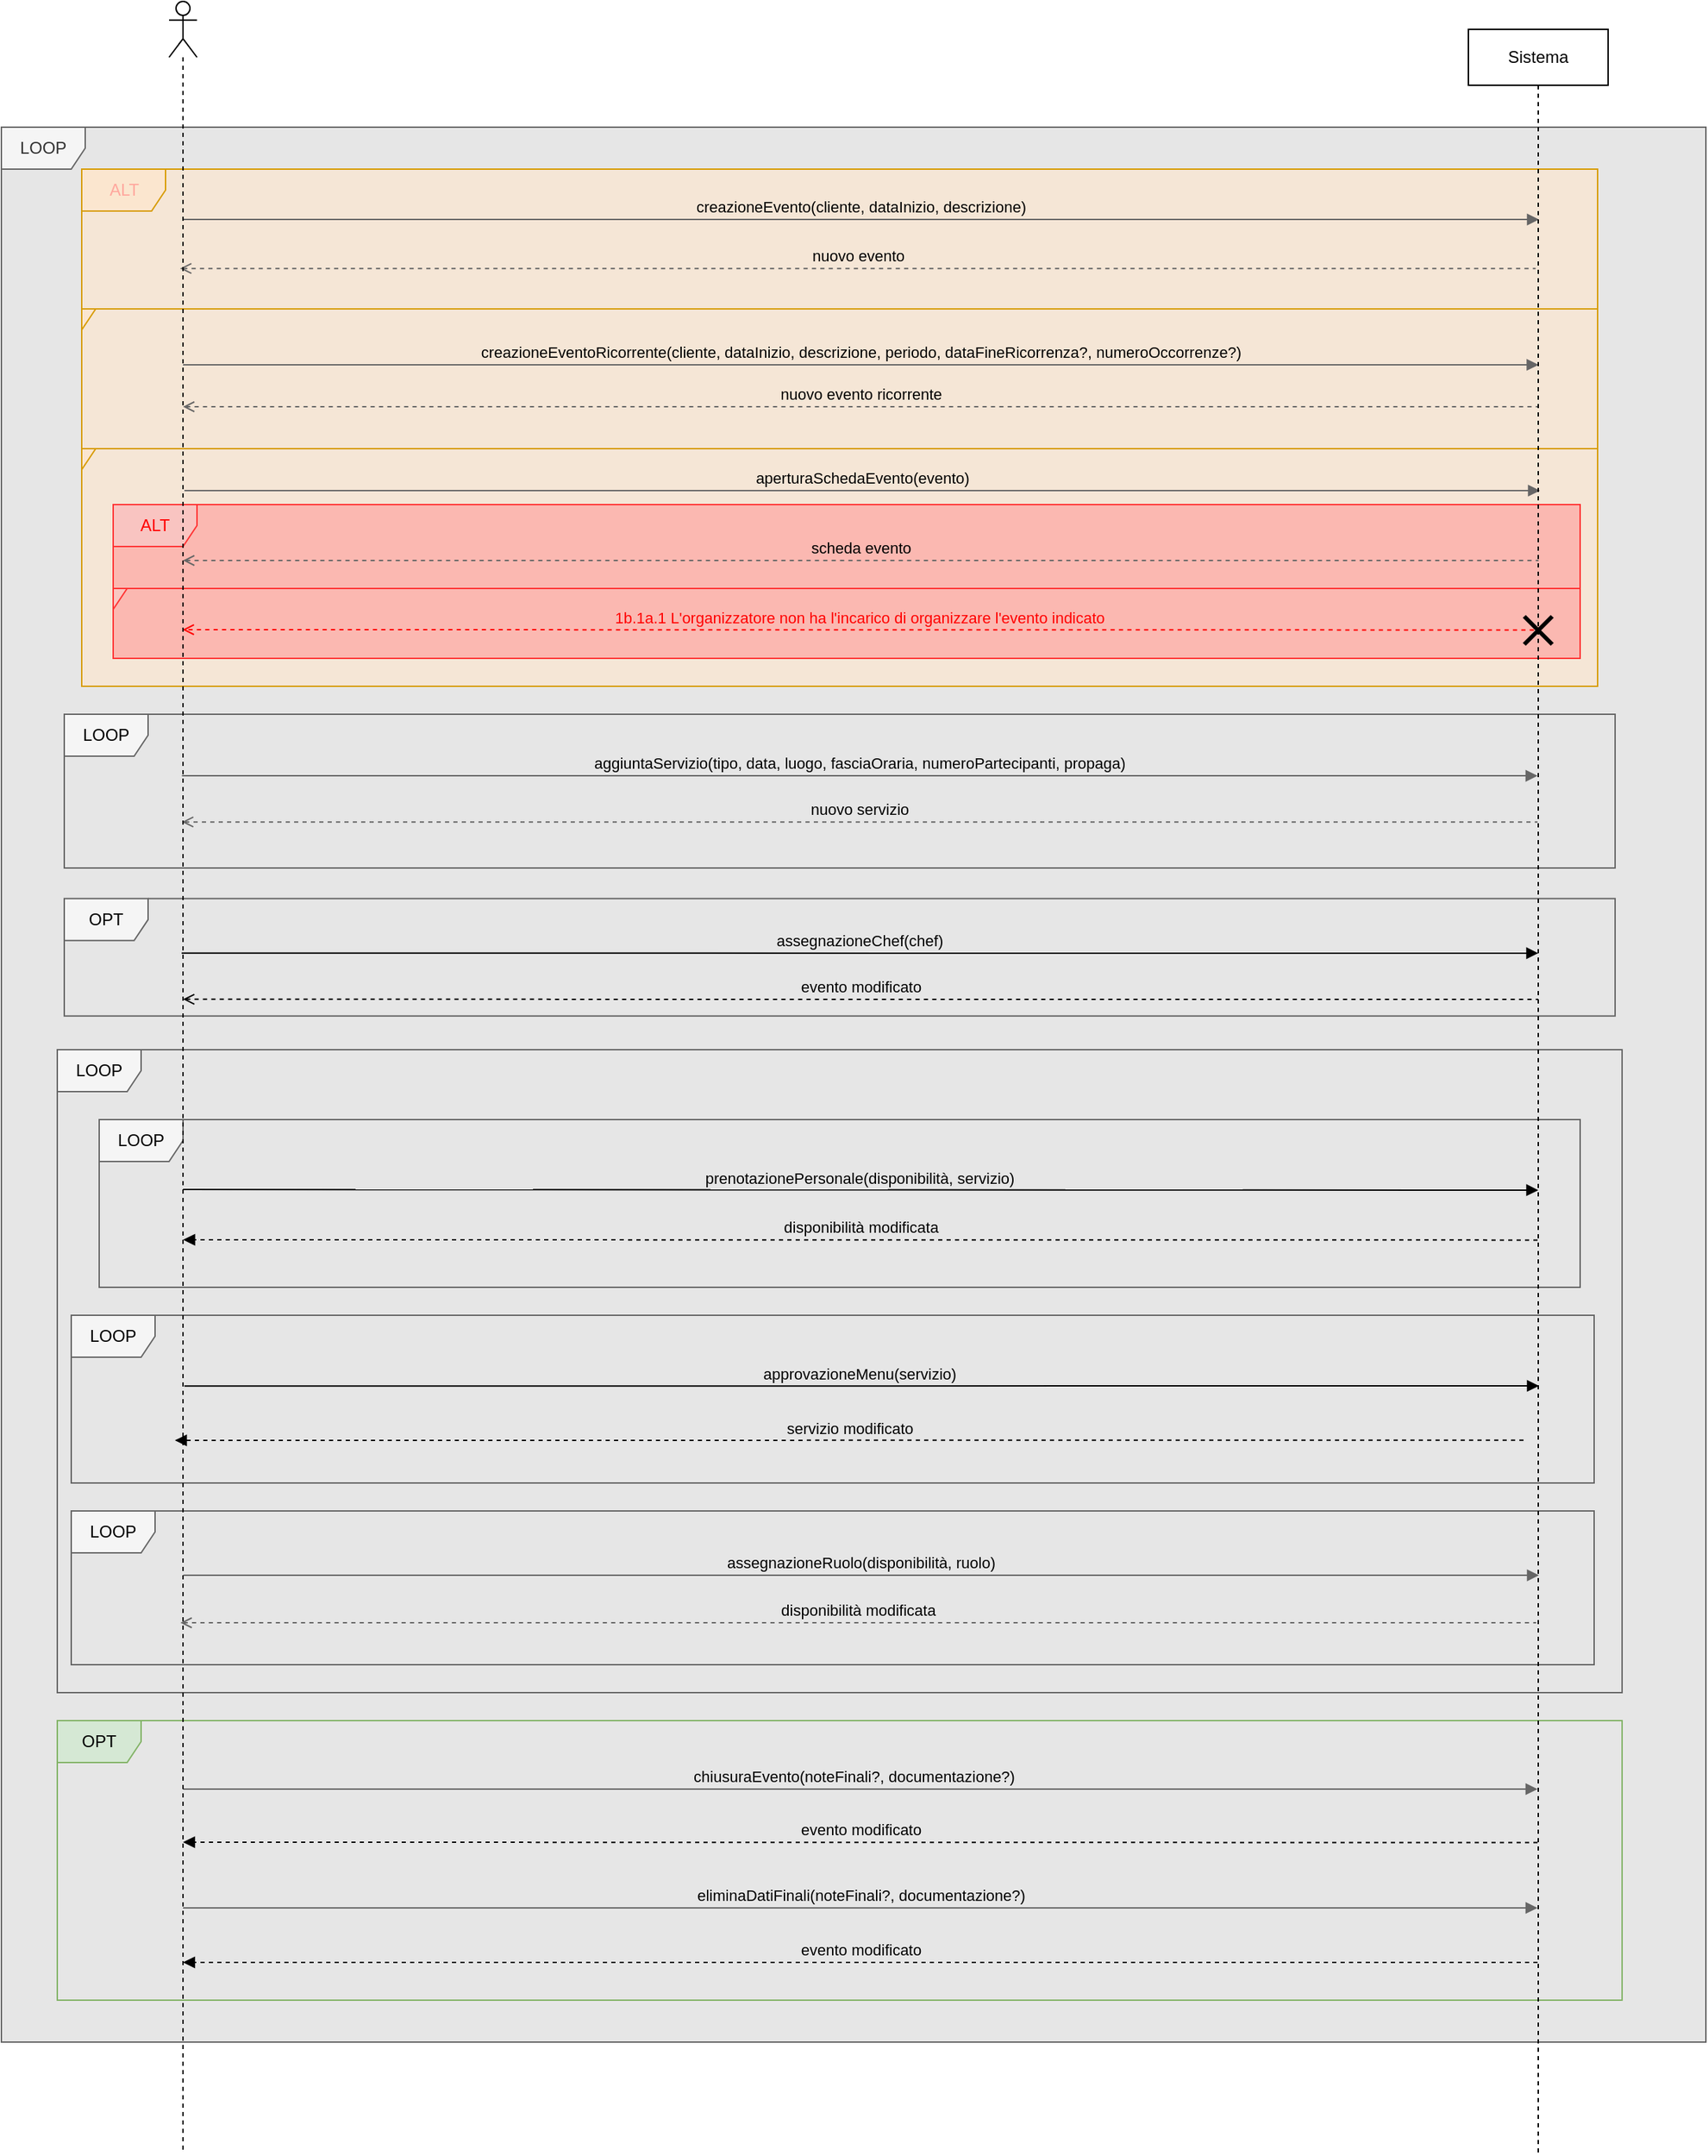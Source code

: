 <mxfile version="21.6.8" type="device">
  <diagram name="Page-1" id="f5A6CDPiya6YqWZAvQuT">
    <mxGraphModel dx="2021" dy="547" grid="1" gridSize="10" guides="1" tooltips="1" connect="1" arrows="1" fold="1" page="1" pageScale="1" pageWidth="827" pageHeight="1169" math="0" shadow="0">
      <root>
        <mxCell id="0" />
        <mxCell id="1" parent="0" />
        <mxCell id="V9Zji4bQbhxNTY3Ddyu--33" value="LOOP" style="shape=umlFrame;whiteSpace=wrap;html=1;pointerEvents=0;fillColor=#F5F5F5;strokeColor=#666666;fontColor=#333333;swimlaneFillColor=#E6E6E6;" parent="1" vertex="1">
          <mxGeometry x="-340" y="260" width="1220" height="1370" as="geometry" />
        </mxCell>
        <mxCell id="V9Zji4bQbhxNTY3Ddyu--34" value="" style="group" parent="1" vertex="1" connectable="0">
          <mxGeometry x="-275" y="270" width="1060" height="88.081" as="geometry" />
        </mxCell>
        <mxCell id="V9Zji4bQbhxNTY3Ddyu--35" value="LOOP" style="shape=umlFrame;whiteSpace=wrap;html=1;pointerEvents=0;fillColor=#F5F5F5;strokeColor=#666666;swimlaneFillColor=#E6E6E6;" parent="1" vertex="1">
          <mxGeometry x="-300" y="920" width="1120" height="460" as="geometry" />
        </mxCell>
        <mxCell id="V9Zji4bQbhxNTY3Ddyu--36" value="" style="group" parent="1" vertex="1" connectable="0">
          <mxGeometry x="-295" y="680" width="1110" height="110" as="geometry" />
        </mxCell>
        <mxCell id="V9Zji4bQbhxNTY3Ddyu--37" value="LOOP" style="shape=umlFrame;whiteSpace=wrap;html=1;pointerEvents=0;fillColor=#F5F5F5;strokeColor=#666666;swimlaneFillColor=#E6E6E6;gradientColor=none;shadow=0;" parent="V9Zji4bQbhxNTY3Ddyu--36" vertex="1">
          <mxGeometry width="1110" height="110" as="geometry" />
        </mxCell>
        <mxCell id="V9Zji4bQbhxNTY3Ddyu--38" value="LOOP" style="shape=umlFrame;whiteSpace=wrap;html=1;pointerEvents=0;fillColor=#F5F5F5;strokeColor=#666666;" parent="1" vertex="1">
          <mxGeometry x="-270" y="970" width="1060" height="120" as="geometry" />
        </mxCell>
        <mxCell id="V9Zji4bQbhxNTY3Ddyu--39" value="OPT" style="shape=umlFrame;whiteSpace=wrap;html=1;pointerEvents=0;fillColor=#F5F5F5;strokeColor=#666666;swimlaneFillColor=#E6E6E6;" parent="1" vertex="1">
          <mxGeometry x="-295" y="811.92" width="1110" height="84" as="geometry" />
        </mxCell>
        <mxCell id="V9Zji4bQbhxNTY3Ddyu--40" value="OPT" style="shape=umlFrame;whiteSpace=wrap;html=1;pointerEvents=0;fillColor=#D5E8D4;strokeColor=#82B366;swimlaneFillColor=none;" parent="1" vertex="1">
          <mxGeometry x="-300" y="1400" width="1120" height="200" as="geometry" />
        </mxCell>
        <mxCell id="V9Zji4bQbhxNTY3Ddyu--41" value="LOOP" style="shape=umlFrame;whiteSpace=wrap;html=1;pointerEvents=0;fillColor=#F5F5F5;strokeColor=#666666;swimlaneFillColor=#E6E6E6;" parent="1" vertex="1">
          <mxGeometry x="-290" y="1110" width="1090" height="120" as="geometry" />
        </mxCell>
        <mxCell id="V9Zji4bQbhxNTY3Ddyu--42" value="approvazioneMenu(servizio)" style="html=1;verticalAlign=bottom;endArrow=block;edgeStyle=elbowEdgeStyle;elbow=vertical;curved=0;rounded=0;labelBackgroundColor=none;exitX=0.5;exitY=0.483;exitDx=0;exitDy=0;exitPerimeter=0;" parent="1" edge="1">
          <mxGeometry x="-0.003" relative="1" as="geometry">
            <mxPoint x="-209" y="1160.65" as="sourcePoint" />
            <Array as="points" />
            <mxPoint x="760.5" y="1159.999" as="targetPoint" />
            <mxPoint as="offset" />
          </mxGeometry>
        </mxCell>
        <mxCell id="V9Zji4bQbhxNTY3Ddyu--43" value="servizio modificato" style="html=1;verticalAlign=bottom;endArrow=block;edgeStyle=elbowEdgeStyle;elbow=vertical;curved=0;rounded=0;labelBackgroundColor=none;dashed=1;" parent="1" edge="1">
          <mxGeometry relative="1" as="geometry">
            <mxPoint x="749.455" y="1199.364" as="sourcePoint" />
            <mxPoint x="-215.833" y="1199.333" as="targetPoint" />
            <Array as="points" />
          </mxGeometry>
        </mxCell>
        <mxCell id="V9Zji4bQbhxNTY3Ddyu--44" value="LOOP" style="shape=umlFrame;whiteSpace=wrap;html=1;pointerEvents=0;fillColor=#F5F5F5;strokeColor=#666666;swimlaneFillColor=#E6E6E6;" parent="1" vertex="1">
          <mxGeometry x="-290" y="1250" width="1090" height="110" as="geometry" />
        </mxCell>
        <mxCell id="V9Zji4bQbhxNTY3Ddyu--45" value="disponibilità modificata" style="html=1;verticalAlign=bottom;endArrow=none;edgeStyle=elbowEdgeStyle;elbow=vertical;curved=0;rounded=0;startArrow=open;startFill=0;endFill=0;movable=1;resizable=1;rotatable=1;deletable=1;editable=1;locked=0;connectable=1;dashed=1;labelBackgroundColor=none;strokeColor=#666666;" parent="1" edge="1">
          <mxGeometry width="80" relative="1" as="geometry">
            <mxPoint x="-211.833" y="1330.004" as="sourcePoint" />
            <mxPoint x="758.5" y="1330.004" as="targetPoint" />
            <Array as="points">
              <mxPoint x="269.283" y="1330.004" />
            </Array>
          </mxGeometry>
        </mxCell>
        <mxCell id="V9Zji4bQbhxNTY3Ddyu--46" value="ALT" style="shape=umlFrame;whiteSpace=wrap;html=1;fontColor=#FFA89E;swimlaneFillColor=#FFE6CC;fillColor=#ffe6cc;strokeColor=#d79b00;fillOpacity=60;" parent="1" vertex="1">
          <mxGeometry x="-282.5" y="290" width="1085" height="100" as="geometry" />
        </mxCell>
        <mxCell id="V9Zji4bQbhxNTY3Ddyu--47" value="" style="shape=umlFrame;whiteSpace=wrap;html=1;fontColor=#FFA89E;swimlaneFillColor=#FFE6CC;fillColor=#ffe6cc;strokeColor=#d79b00;fillOpacity=60;width=10;height=15;" parent="1" vertex="1">
          <mxGeometry x="-282.5" y="390" width="1085" height="100" as="geometry" />
        </mxCell>
        <mxCell id="V9Zji4bQbhxNTY3Ddyu--48" value="chiusuraEvento(noteFinali?, documentazione?)" style="html=1;verticalAlign=bottom;endArrow=block;edgeStyle=elbowEdgeStyle;elbow=vertical;curved=0;rounded=0;movable=1;resizable=1;rotatable=1;deletable=1;editable=1;locked=0;connectable=1;strokeColor=#666666;labelBackgroundColor=none;" parent="1" edge="1">
          <mxGeometry x="-0.01" width="80" relative="1" as="geometry">
            <mxPoint x="-210" y="1449.0" as="sourcePoint" />
            <mxPoint x="759.5" y="1449.25" as="targetPoint" />
            <mxPoint as="offset" />
          </mxGeometry>
        </mxCell>
        <mxCell id="V9Zji4bQbhxNTY3Ddyu--49" value="eliminaDatiFinali(noteFinali?, documentazione?)" style="html=1;verticalAlign=bottom;endArrow=block;edgeStyle=elbowEdgeStyle;elbow=vertical;curved=0;rounded=0;movable=1;resizable=1;rotatable=1;deletable=1;editable=1;locked=0;connectable=1;strokeColor=#666666;labelBackgroundColor=none;" parent="1" edge="1">
          <mxGeometry width="80" relative="1" as="geometry">
            <mxPoint x="-210" y="1534.0" as="sourcePoint" />
            <mxPoint x="759.5" y="1534.25" as="targetPoint" />
          </mxGeometry>
        </mxCell>
        <mxCell id="V9Zji4bQbhxNTY3Ddyu--60" value="aggiuntaServizio(tipo, data, luogo, fasciaOraria, numeroPartecipanti, propaga)" style="html=1;verticalAlign=bottom;endArrow=block;edgeStyle=elbowEdgeStyle;elbow=vertical;curved=0;rounded=0;strokeColor=#666666;labelBackgroundColor=none;" parent="1" edge="1">
          <mxGeometry width="80" relative="1" as="geometry">
            <mxPoint x="-210.75" y="724.04" as="sourcePoint" />
            <mxPoint x="759.5" y="724.04" as="targetPoint" />
            <Array as="points">
              <mxPoint x="200" y="724.04" />
              <mxPoint x="360" y="702.02" />
              <mxPoint x="291.14" y="746.061" />
            </Array>
          </mxGeometry>
        </mxCell>
        <mxCell id="V9Zji4bQbhxNTY3Ddyu--61" value="nuovo servizio" style="html=1;verticalAlign=bottom;endArrow=none;edgeStyle=elbowEdgeStyle;elbow=vertical;curved=0;rounded=0;startArrow=open;startFill=0;endFill=0;dashed=1;labelBackgroundColor=none;strokeColor=#666666;" parent="1" edge="1">
          <mxGeometry width="80" relative="1" as="geometry">
            <mxPoint x="-210.75" y="757.071" as="sourcePoint" />
            <mxPoint x="759.5" y="757.071" as="targetPoint" />
            <Array as="points">
              <mxPoint x="190" y="757.071" />
              <mxPoint x="260" y="735.051" />
            </Array>
          </mxGeometry>
        </mxCell>
        <mxCell id="V9Zji4bQbhxNTY3Ddyu--62" value="evento modificato" style="html=1;verticalAlign=bottom;endArrow=none;edgeStyle=elbowEdgeStyle;elbow=vertical;curved=0;rounded=0;startArrow=open;startFill=0;endFill=0;dashed=1;labelBackgroundColor=none;" parent="1" edge="1">
          <mxGeometry width="80" relative="1" as="geometry">
            <mxPoint x="-210" y="883.92" as="sourcePoint" />
            <mxPoint x="760" y="883.925" as="targetPoint" />
            <Array as="points">
              <mxPoint x="270" y="883.985" />
            </Array>
          </mxGeometry>
        </mxCell>
        <mxCell id="V9Zji4bQbhxNTY3Ddyu--63" value="assegnazioneChef(chef)" style="html=1;verticalAlign=bottom;endArrow=block;edgeStyle=elbowEdgeStyle;elbow=vertical;curved=0;rounded=0;labelBackgroundColor=none;" parent="1" edge="1">
          <mxGeometry x="-0.0" width="80" relative="1" as="geometry">
            <mxPoint x="-211" y="850.92" as="sourcePoint" />
            <mxPoint x="760" y="850.92" as="targetPoint" />
            <Array as="points">
              <mxPoint x="360" y="850.955" />
              <mxPoint x="291.14" y="894.996" />
            </Array>
            <mxPoint as="offset" />
          </mxGeometry>
        </mxCell>
        <mxCell id="V9Zji4bQbhxNTY3Ddyu--66" value="prenotazionePersonale(disponibilità, servizio)" style="html=1;verticalAlign=bottom;endArrow=block;edgeStyle=elbowEdgeStyle;elbow=vertical;curved=0;rounded=0;labelBackgroundColor=none;" parent="1" edge="1">
          <mxGeometry x="-0.003" relative="1" as="geometry">
            <mxPoint x="-210" y="1020.0" as="sourcePoint" />
            <Array as="points" />
            <mxPoint x="760" y="1021" as="targetPoint" />
            <mxPoint as="offset" />
          </mxGeometry>
        </mxCell>
        <mxCell id="V9Zji4bQbhxNTY3Ddyu--67" value="disponibilità modificata" style="html=1;verticalAlign=bottom;endArrow=block;edgeStyle=elbowEdgeStyle;elbow=vertical;curved=0;rounded=0;labelBackgroundColor=none;dashed=1;" parent="1" edge="1">
          <mxGeometry relative="1" as="geometry">
            <mxPoint x="759.5" y="1056.193" as="sourcePoint" />
            <mxPoint x="-209.902" y="1056.0" as="targetPoint" />
          </mxGeometry>
        </mxCell>
        <mxCell id="V9Zji4bQbhxNTY3Ddyu--68" value="assegnazioneRuolo(disponibilità, ruolo)" style="html=1;verticalAlign=bottom;endArrow=block;edgeStyle=elbowEdgeStyle;elbow=vertical;curved=0;rounded=0;movable=1;resizable=1;rotatable=1;deletable=1;editable=1;locked=0;connectable=1;strokeColor=#666666;labelBackgroundColor=none;" parent="1" edge="1">
          <mxGeometry width="80" relative="1" as="geometry">
            <mxPoint x="-209.75" y="1296.04" as="sourcePoint" />
            <mxPoint x="760.5" y="1296.04" as="targetPoint" />
            <Array as="points">
              <mxPoint x="363.83" y="1296.04" />
              <mxPoint x="293.021" y="1342.08" />
            </Array>
          </mxGeometry>
        </mxCell>
        <mxCell id="V9Zji4bQbhxNTY3Ddyu--70" value="creazioneEvento(cliente, dataInizio, descrizione)" style="html=1;verticalAlign=bottom;endArrow=block;edgeStyle=elbowEdgeStyle;elbow=vertical;curved=0;rounded=0;strokeColor=#666666;labelBackgroundColor=none;" parent="1" edge="1">
          <mxGeometry width="80" relative="1" as="geometry">
            <mxPoint x="-209.75" y="326.03" as="sourcePoint" />
            <mxPoint x="760.5" y="326.03" as="targetPoint" />
            <Array as="points">
              <mxPoint x="486" y="326.03" />
              <mxPoint x="-224" y="293" />
            </Array>
          </mxGeometry>
        </mxCell>
        <mxCell id="V9Zji4bQbhxNTY3Ddyu--71" value="nuovo evento" style="html=1;verticalAlign=bottom;endArrow=none;edgeStyle=elbowEdgeStyle;elbow=vertical;curved=0;rounded=0;startArrow=open;startFill=0;endFill=0;dashed=1;strokeColor=#666666;labelBackgroundColor=none;" parent="1" edge="1">
          <mxGeometry width="80" relative="1" as="geometry">
            <mxPoint x="-212.12" y="361.081" as="sourcePoint" />
            <mxPoint x="758.13" y="361.081" as="targetPoint" />
            <Array as="points">
              <mxPoint x="483.63" y="361.081" />
              <mxPoint x="273.63" y="339.06" />
            </Array>
          </mxGeometry>
        </mxCell>
        <mxCell id="V9Zji4bQbhxNTY3Ddyu--73" value="evento modificato" style="html=1;verticalAlign=bottom;endArrow=block;edgeStyle=elbowEdgeStyle;elbow=vertical;curved=0;rounded=0;labelBackgroundColor=none;dashed=1;" parent="1" edge="1">
          <mxGeometry relative="1" as="geometry">
            <mxPoint x="759.5" y="1487.25" as="sourcePoint" />
            <mxPoint x="-210" y="1487" as="targetPoint" />
          </mxGeometry>
        </mxCell>
        <mxCell id="V9Zji4bQbhxNTY3Ddyu--74" value="evento modificato" style="html=1;verticalAlign=bottom;endArrow=block;edgeStyle=elbowEdgeStyle;elbow=vertical;curved=0;rounded=0;labelBackgroundColor=none;dashed=1;" parent="1" edge="1">
          <mxGeometry relative="1" as="geometry">
            <mxPoint x="759.5" y="1573" as="sourcePoint" />
            <mxPoint x="-210" y="1573.25" as="targetPoint" />
            <Array as="points">
              <mxPoint x="730" y="1573" />
            </Array>
          </mxGeometry>
        </mxCell>
        <mxCell id="V9Zji4bQbhxNTY3Ddyu--75" value="creazioneEventoRicorrente(cliente, dataInizio, descrizione, periodo, dataFineRicorrenza?, numeroOccorrenze?)" style="html=1;verticalAlign=bottom;endArrow=block;edgeStyle=elbowEdgeStyle;elbow=vertical;curved=0;rounded=0;strokeColor=#666666;labelBackgroundColor=none;" parent="1" edge="1">
          <mxGeometry width="80" relative="1" as="geometry">
            <mxPoint x="-210" y="430.0" as="sourcePoint" />
            <mxPoint x="760.25" y="430.0" as="targetPoint" />
            <Array as="points">
              <mxPoint x="485.75" y="430.0" />
              <mxPoint x="-224.25" y="396.97" />
            </Array>
          </mxGeometry>
        </mxCell>
        <mxCell id="V9Zji4bQbhxNTY3Ddyu--76" value="nuovo evento ricorrente" style="html=1;verticalAlign=bottom;endArrow=none;edgeStyle=elbowEdgeStyle;elbow=vertical;curved=0;rounded=0;startArrow=open;startFill=0;endFill=0;dashed=1;strokeColor=#666666;labelBackgroundColor=none;" parent="1" edge="1">
          <mxGeometry width="80" relative="1" as="geometry">
            <mxPoint x="-210.0" y="460.001" as="sourcePoint" />
            <mxPoint x="760.25" y="460.001" as="targetPoint" />
            <Array as="points">
              <mxPoint x="485.75" y="460.001" />
              <mxPoint x="275.75" y="437.98" />
            </Array>
          </mxGeometry>
        </mxCell>
        <mxCell id="V9Zji4bQbhxNTY3Ddyu--146" value="" style="shape=umlFrame;whiteSpace=wrap;html=1;fontColor=#FFA89E;swimlaneFillColor=#FFE6CC;fillColor=#ffe6cc;strokeColor=#d79b00;fillOpacity=60;width=10;height=15;" parent="1" vertex="1">
          <mxGeometry x="-282.5" y="490" width="1085" height="170" as="geometry" />
        </mxCell>
        <mxCell id="V9Zji4bQbhxNTY3Ddyu--147" value="aperturaSchedaEvento(evento)" style="html=1;verticalAlign=bottom;endArrow=block;edgeStyle=elbowEdgeStyle;elbow=vertical;curved=0;rounded=0;strokeColor=#666666;labelBackgroundColor=none;" parent="1" edge="1">
          <mxGeometry width="80" relative="1" as="geometry">
            <mxPoint x="-209.0" y="520.0" as="sourcePoint" />
            <mxPoint x="761.25" y="520.0" as="targetPoint" />
            <Array as="points">
              <mxPoint x="486.75" y="520.0" />
              <mxPoint x="-223.25" y="486.97" />
            </Array>
          </mxGeometry>
        </mxCell>
        <mxCell id="V9Zji4bQbhxNTY3Ddyu--148" value="" style="group" parent="1" vertex="1" connectable="0">
          <mxGeometry x="-260" y="530" width="1050" height="110" as="geometry" />
        </mxCell>
        <mxCell id="V9Zji4bQbhxNTY3Ddyu--149" value="ALT" style="shape=umlFrame;whiteSpace=wrap;html=1;swimlaneFillColor=#FF9999;fillColor=#f8cecc;strokeColor=#FF3333;fillOpacity=60;fontColor=#FF0000;" parent="V9Zji4bQbhxNTY3Ddyu--148" vertex="1">
          <mxGeometry width="1050" height="60" as="geometry" />
        </mxCell>
        <mxCell id="V9Zji4bQbhxNTY3Ddyu--150" value="" style="shape=umlFrame;whiteSpace=wrap;html=1;swimlaneFillColor=#FF9999;fillColor=#f8cecc;strokeColor=#FF3333;fillOpacity=60;fontColor=#FF0000;width=10;height=15;" parent="V9Zji4bQbhxNTY3Ddyu--148" vertex="1">
          <mxGeometry y="60" width="1050" height="50" as="geometry" />
        </mxCell>
        <mxCell id="V9Zji4bQbhxNTY3Ddyu--152" value="" style="shape=umlDestroy;whiteSpace=wrap;html=1;strokeWidth=3;targetShapes=umlLifeline;" parent="V9Zji4bQbhxNTY3Ddyu--148" vertex="1">
          <mxGeometry x="1010" y="80" width="20" height="20" as="geometry" />
        </mxCell>
        <mxCell id="V9Zji4bQbhxNTY3Ddyu--151" value="scheda evento" style="html=1;verticalAlign=bottom;endArrow=none;edgeStyle=elbowEdgeStyle;elbow=vertical;curved=0;rounded=0;startArrow=open;startFill=0;endFill=0;dashed=1;strokeColor=#666666;labelBackgroundColor=none;" parent="V9Zji4bQbhxNTY3Ddyu--148" edge="1">
          <mxGeometry width="80" relative="1" as="geometry">
            <mxPoint x="50.0" y="40.001" as="sourcePoint" />
            <mxPoint x="1020.25" y="40.001" as="targetPoint" />
            <Array as="points">
              <mxPoint x="745.75" y="40.001" />
              <mxPoint x="535.75" y="17.98" />
            </Array>
          </mxGeometry>
        </mxCell>
        <mxCell id="V9Zji4bQbhxNTY3Ddyu--153" value="1b.1a.1 L&#39;organizzatore non ha l&#39;incarico di organizzare l&#39;evento indicato" style="html=1;verticalAlign=bottom;endArrow=open;edgeStyle=elbowEdgeStyle;elbow=vertical;curved=0;rounded=0;labelBackgroundColor=none;dashed=1;strokeColor=#FF0000;fontColor=#FF0000;endFill=0;exitX=0.343;exitY=0.536;exitDx=0;exitDy=0;exitPerimeter=0;" parent="1" edge="1">
          <mxGeometry relative="1" as="geometry">
            <mxPoint x="756.86" y="619.72" as="sourcePoint" />
            <mxPoint x="-210.3" y="619.6" as="targetPoint" />
          </mxGeometry>
        </mxCell>
        <mxCell id="V9Zji4bQbhxNTY3Ddyu--64" value="Sistema" style="shape=umlLifeline;perimeter=lifelinePerimeter;whiteSpace=wrap;html=1;container=1;dropTarget=0;collapsible=0;recursiveResize=0;outlineConnect=0;portConstraint=eastwest;newEdgeStyle={&quot;edgeStyle&quot;:&quot;elbowEdgeStyle&quot;,&quot;elbow&quot;:&quot;vertical&quot;,&quot;curved&quot;:0,&quot;rounded&quot;:0};" parent="1" vertex="1">
          <mxGeometry x="710" y="190" width="100" height="1520" as="geometry" />
        </mxCell>
        <mxCell id="V9Zji4bQbhxNTY3Ddyu--69" value="" style="shape=umlLifeline;perimeter=lifelinePerimeter;whiteSpace=wrap;html=1;container=1;dropTarget=0;collapsible=0;recursiveResize=0;outlineConnect=0;portConstraint=eastwest;newEdgeStyle={&quot;edgeStyle&quot;:&quot;elbowEdgeStyle&quot;,&quot;elbow&quot;:&quot;vertical&quot;,&quot;curved&quot;:0,&quot;rounded&quot;:0};participant=umlActor;" parent="1" vertex="1">
          <mxGeometry x="-220" y="170" width="20" height="1540" as="geometry" />
        </mxCell>
      </root>
    </mxGraphModel>
  </diagram>
</mxfile>
